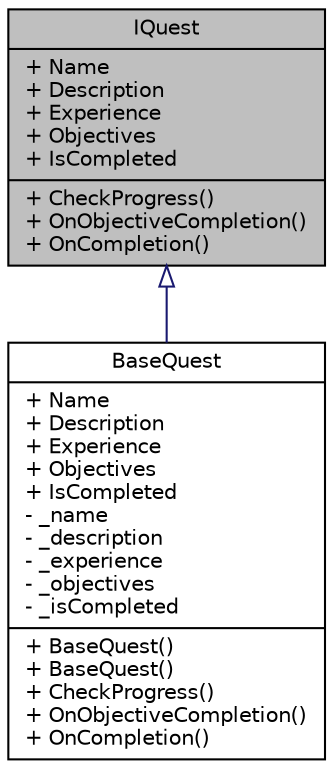 digraph "IQuest"
{
 // INTERACTIVE_SVG=YES
  edge [fontname="Helvetica",fontsize="10",labelfontname="Helvetica",labelfontsize="10"];
  node [fontname="Helvetica",fontsize="10",shape=record];
  Node1 [label="{IQuest\n|+ Name\l+ Description\l+ Experience\l+ Objectives\l+ IsCompleted\l|+ CheckProgress()\l+ OnObjectiveCompletion()\l+ OnCompletion()\l}",height=0.2,width=0.4,color="black", fillcolor="grey75", style="filled" fontcolor="black"];
  Node1 -> Node2 [dir="back",color="midnightblue",fontsize="10",style="solid",arrowtail="onormal",fontname="Helvetica"];
  Node2 [label="{BaseQuest\n|+ Name\l+ Description\l+ Experience\l+ Objectives\l+ IsCompleted\l- _name\l- _description\l- _experience\l- _objectives\l- _isCompleted\l|+ BaseQuest()\l+ BaseQuest()\l+ CheckProgress()\l+ OnObjectiveCompletion()\l+ OnCompletion()\l}",height=0.2,width=0.4,color="black", fillcolor="white", style="filled",URL="$d2/d53/class_action_rpg_kit_1_1_core_1_1_quest_1_1_base_quest.xhtml"];
}
